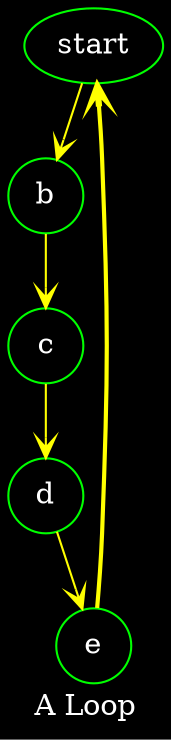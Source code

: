digraph loop
{
    graph [bgcolor="#000000", label="A Loop", fontcolor="white"];

    a [color="green", label="start", fontcolor="white"];
    b [shape="circle", color="green", fontcolor="white"];
    c [shape="circle", color="green", fontcolor="white"];
    d [shape="circle", color="green", fontcolor="white"];
    e [shape="circle", color="green", fontcolor="white"];

    a -> b -> c -> d -> e [color="yellow", arrowhead="open"];
    e -> a [color="yellow", arrowhead="open", style="bold"];
}
